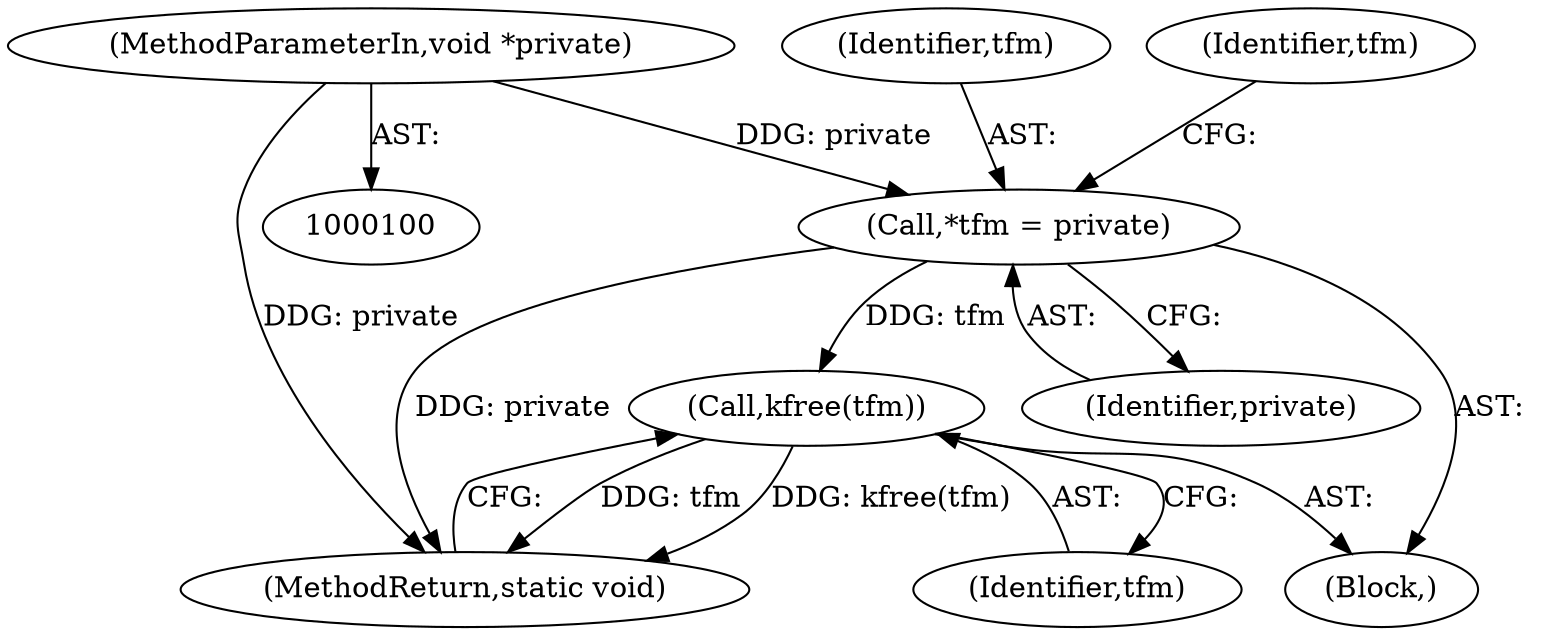 digraph "0_linux_dd504589577d8e8e70f51f997ad487a4cb6c026f_1@API" {
"1000111" [label="(Call,kfree(tfm))"];
"1000104" [label="(Call,*tfm = private)"];
"1000101" [label="(MethodParameterIn,void *private)"];
"1000102" [label="(Block,)"];
"1000105" [label="(Identifier,tfm)"];
"1000101" [label="(MethodParameterIn,void *private)"];
"1000113" [label="(MethodReturn,static void)"];
"1000111" [label="(Call,kfree(tfm))"];
"1000109" [label="(Identifier,tfm)"];
"1000112" [label="(Identifier,tfm)"];
"1000104" [label="(Call,*tfm = private)"];
"1000106" [label="(Identifier,private)"];
"1000111" -> "1000102"  [label="AST: "];
"1000111" -> "1000112"  [label="CFG: "];
"1000112" -> "1000111"  [label="AST: "];
"1000113" -> "1000111"  [label="CFG: "];
"1000111" -> "1000113"  [label="DDG: tfm"];
"1000111" -> "1000113"  [label="DDG: kfree(tfm)"];
"1000104" -> "1000111"  [label="DDG: tfm"];
"1000104" -> "1000102"  [label="AST: "];
"1000104" -> "1000106"  [label="CFG: "];
"1000105" -> "1000104"  [label="AST: "];
"1000106" -> "1000104"  [label="AST: "];
"1000109" -> "1000104"  [label="CFG: "];
"1000104" -> "1000113"  [label="DDG: private"];
"1000101" -> "1000104"  [label="DDG: private"];
"1000101" -> "1000100"  [label="AST: "];
"1000101" -> "1000113"  [label="DDG: private"];
}
